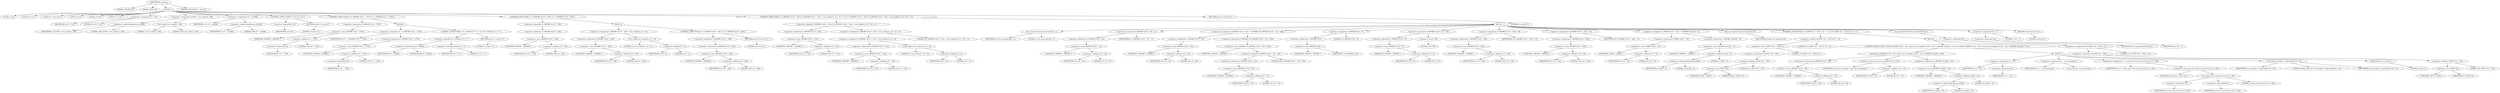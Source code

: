 digraph tftp_connect {  
"1000107" [label = "(METHOD,tftp_connect)" ]
"1000108" [label = "(PARAM,_DWORD *a1)" ]
"1000109" [label = "(PARAM,_BYTE *a2)" ]
"1000110" [label = "(BLOCK,,)" ]
"1000111" [label = "(LOCAL,v3: int)" ]
"1000112" [label = "(LOCAL,v4: int *)" ]
"1000113" [label = "(LOCAL,v5: const char *)" ]
"1000114" [label = "(LOCAL,v9: int)" ]
"1000115" [label = "(LOCAL,v10: int)" ]
"1000116" [label = "(LOCAL,v11: int)" ]
"1000117" [label = "(<operator>.assignment,v9 = 512)" ]
"1000118" [label = "(IDENTIFIER,v9,v9 = 512)" ]
"1000119" [label = "(LITERAL,512,v9 = 512)" ]
"1000120" [label = "(<operator>.assignment,a1[188] = Curl_ccalloc(1, 336))" ]
"1000121" [label = "(<operator>.indirectIndexAccess,a1[188])" ]
"1000122" [label = "(IDENTIFIER,a1,a1[188] = Curl_ccalloc(1, 336))" ]
"1000123" [label = "(LITERAL,188,a1[188] = Curl_ccalloc(1, 336))" ]
"1000124" [label = "(Curl_ccalloc,Curl_ccalloc(1, 336))" ]
"1000125" [label = "(LITERAL,1,Curl_ccalloc(1, 336))" ]
"1000126" [label = "(LITERAL,336,Curl_ccalloc(1, 336))" ]
"1000127" [label = "(<operator>.assignment,v10 = a1[188])" ]
"1000128" [label = "(IDENTIFIER,v10,v10 = a1[188])" ]
"1000129" [label = "(<operator>.indirectIndexAccess,a1[188])" ]
"1000130" [label = "(IDENTIFIER,a1,v10 = a1[188])" ]
"1000131" [label = "(LITERAL,188,v10 = a1[188])" ]
"1000132" [label = "(CONTROL_STRUCTURE,if ( !v10 ),if ( !v10 ))" ]
"1000133" [label = "(<operator>.logicalNot,!v10)" ]
"1000134" [label = "(IDENTIFIER,v10,!v10)" ]
"1000135" [label = "(RETURN,return 27;,return 27;)" ]
"1000136" [label = "(LITERAL,27,return 27;)" ]
"1000137" [label = "(CONTROL_STRUCTURE,if ( *(_DWORD *)(*a1 + 1576) ),if ( *(_DWORD *)(*a1 + 1576) ))" ]
"1000138" [label = "(<operator>.indirection,*(_DWORD *)(*a1 + 1576))" ]
"1000139" [label = "(<operator>.cast,(_DWORD *)(*a1 + 1576))" ]
"1000140" [label = "(UNKNOWN,_DWORD *,_DWORD *)" ]
"1000141" [label = "(<operator>.addition,*a1 + 1576)" ]
"1000142" [label = "(<operator>.indirection,*a1)" ]
"1000143" [label = "(IDENTIFIER,a1,*a1 + 1576)" ]
"1000144" [label = "(LITERAL,1576,*a1 + 1576)" ]
"1000145" [label = "(BLOCK,,)" ]
"1000146" [label = "(<operator>.assignment,v9 = *(_DWORD *)(*a1 + 1576))" ]
"1000147" [label = "(IDENTIFIER,v9,v9 = *(_DWORD *)(*a1 + 1576))" ]
"1000148" [label = "(<operator>.indirection,*(_DWORD *)(*a1 + 1576))" ]
"1000149" [label = "(<operator>.cast,(_DWORD *)(*a1 + 1576))" ]
"1000150" [label = "(UNKNOWN,_DWORD *,_DWORD *)" ]
"1000151" [label = "(<operator>.addition,*a1 + 1576)" ]
"1000152" [label = "(<operator>.indirection,*a1)" ]
"1000153" [label = "(IDENTIFIER,a1,*a1 + 1576)" ]
"1000154" [label = "(LITERAL,1576,*a1 + 1576)" ]
"1000155" [label = "(CONTROL_STRUCTURE,if ( v9 > 65464 || v9 <= 7 ),if ( v9 > 65464 || v9 <= 7 ))" ]
"1000156" [label = "(<operator>.logicalOr,v9 > 65464 || v9 <= 7)" ]
"1000157" [label = "(<operator>.greaterThan,v9 > 65464)" ]
"1000158" [label = "(IDENTIFIER,v9,v9 > 65464)" ]
"1000159" [label = "(LITERAL,65464,v9 > 65464)" ]
"1000160" [label = "(<operator>.lessEqualsThan,v9 <= 7)" ]
"1000161" [label = "(IDENTIFIER,v9,v9 <= 7)" ]
"1000162" [label = "(LITERAL,7,v9 <= 7)" ]
"1000163" [label = "(RETURN,return 71;,return 71;)" ]
"1000164" [label = "(LITERAL,71,return 71;)" ]
"1000165" [label = "(CONTROL_STRUCTURE,if ( !*(_DWORD *)(v10 + 328) ),if ( !*(_DWORD *)(v10 + 328) ))" ]
"1000166" [label = "(<operator>.logicalNot,!*(_DWORD *)(v10 + 328))" ]
"1000167" [label = "(<operator>.indirection,*(_DWORD *)(v10 + 328))" ]
"1000168" [label = "(<operator>.cast,(_DWORD *)(v10 + 328))" ]
"1000169" [label = "(UNKNOWN,_DWORD *,_DWORD *)" ]
"1000170" [label = "(<operator>.addition,v10 + 328)" ]
"1000171" [label = "(IDENTIFIER,v10,v10 + 328)" ]
"1000172" [label = "(LITERAL,328,v10 + 328)" ]
"1000173" [label = "(BLOCK,,)" ]
"1000174" [label = "(<operator>.assignment,*(_DWORD *)(v10 + 328) = Curl_ccalloc(1u, v9 + 4))" ]
"1000175" [label = "(<operator>.indirection,*(_DWORD *)(v10 + 328))" ]
"1000176" [label = "(<operator>.cast,(_DWORD *)(v10 + 328))" ]
"1000177" [label = "(UNKNOWN,_DWORD *,_DWORD *)" ]
"1000178" [label = "(<operator>.addition,v10 + 328)" ]
"1000179" [label = "(IDENTIFIER,v10,v10 + 328)" ]
"1000180" [label = "(LITERAL,328,v10 + 328)" ]
"1000181" [label = "(Curl_ccalloc,Curl_ccalloc(1u, v9 + 4))" ]
"1000182" [label = "(LITERAL,1u,Curl_ccalloc(1u, v9 + 4))" ]
"1000183" [label = "(<operator>.addition,v9 + 4)" ]
"1000184" [label = "(IDENTIFIER,v9,v9 + 4)" ]
"1000185" [label = "(LITERAL,4,v9 + 4)" ]
"1000186" [label = "(CONTROL_STRUCTURE,if ( !*(_DWORD *)(v10 + 328) ),if ( !*(_DWORD *)(v10 + 328) ))" ]
"1000187" [label = "(<operator>.logicalNot,!*(_DWORD *)(v10 + 328))" ]
"1000188" [label = "(<operator>.indirection,*(_DWORD *)(v10 + 328))" ]
"1000189" [label = "(<operator>.cast,(_DWORD *)(v10 + 328))" ]
"1000190" [label = "(UNKNOWN,_DWORD *,_DWORD *)" ]
"1000191" [label = "(<operator>.addition,v10 + 328)" ]
"1000192" [label = "(IDENTIFIER,v10,v10 + 328)" ]
"1000193" [label = "(LITERAL,328,v10 + 328)" ]
"1000194" [label = "(RETURN,return 27;,return 27;)" ]
"1000195" [label = "(LITERAL,27,return 27;)" ]
"1000196" [label = "(CONTROL_STRUCTURE,if ( *(_DWORD *)(v10 + 332) || (*(_DWORD *)(v10 + 332) = Curl_ccalloc(1u, v9 + 4)) != 0 ),if ( *(_DWORD *)(v10 + 332) || (*(_DWORD *)(v10 + 332) = Curl_ccalloc(1u, v9 + 4)) != 0 ))" ]
"1000197" [label = "(<operator>.logicalOr,*(_DWORD *)(v10 + 332) || (*(_DWORD *)(v10 + 332) = Curl_ccalloc(1u, v9 + 4)) != 0)" ]
"1000198" [label = "(<operator>.indirection,*(_DWORD *)(v10 + 332))" ]
"1000199" [label = "(<operator>.cast,(_DWORD *)(v10 + 332))" ]
"1000200" [label = "(UNKNOWN,_DWORD *,_DWORD *)" ]
"1000201" [label = "(<operator>.addition,v10 + 332)" ]
"1000202" [label = "(IDENTIFIER,v10,v10 + 332)" ]
"1000203" [label = "(LITERAL,332,v10 + 332)" ]
"1000204" [label = "(<operator>.notEquals,(*(_DWORD *)(v10 + 332) = Curl_ccalloc(1u, v9 + 4)) != 0)" ]
"1000205" [label = "(<operator>.assignment,*(_DWORD *)(v10 + 332) = Curl_ccalloc(1u, v9 + 4))" ]
"1000206" [label = "(<operator>.indirection,*(_DWORD *)(v10 + 332))" ]
"1000207" [label = "(<operator>.cast,(_DWORD *)(v10 + 332))" ]
"1000208" [label = "(UNKNOWN,_DWORD *,_DWORD *)" ]
"1000209" [label = "(<operator>.addition,v10 + 332)" ]
"1000210" [label = "(IDENTIFIER,v10,v10 + 332)" ]
"1000211" [label = "(LITERAL,332,v10 + 332)" ]
"1000212" [label = "(Curl_ccalloc,Curl_ccalloc(1u, v9 + 4))" ]
"1000213" [label = "(LITERAL,1u,Curl_ccalloc(1u, v9 + 4))" ]
"1000214" [label = "(<operator>.addition,v9 + 4)" ]
"1000215" [label = "(IDENTIFIER,v9,v9 + 4)" ]
"1000216" [label = "(LITERAL,4,v9 + 4)" ]
"1000217" [label = "(LITERAL,0,(*(_DWORD *)(v10 + 332) = Curl_ccalloc(1u, v9 + 4)) != 0)" ]
"1000218" [label = "(BLOCK,,)" ]
"1000219" [label = "(Curl_conncontrol,Curl_conncontrol(a1, 1))" ]
"1000220" [label = "(IDENTIFIER,a1,Curl_conncontrol(a1, 1))" ]
"1000221" [label = "(LITERAL,1,Curl_conncontrol(a1, 1))" ]
"1000222" [label = "(<operator>.assignment,*(_DWORD *)(v10 + 16) = a1)" ]
"1000223" [label = "(<operator>.indirection,*(_DWORD *)(v10 + 16))" ]
"1000224" [label = "(<operator>.cast,(_DWORD *)(v10 + 16))" ]
"1000225" [label = "(UNKNOWN,_DWORD *,_DWORD *)" ]
"1000226" [label = "(<operator>.addition,v10 + 16)" ]
"1000227" [label = "(IDENTIFIER,v10,v10 + 16)" ]
"1000228" [label = "(LITERAL,16,v10 + 16)" ]
"1000229" [label = "(IDENTIFIER,a1,*(_DWORD *)(v10 + 16) = a1)" ]
"1000230" [label = "(<operator>.assignment,*(_DWORD *)(v10 + 20) = *(_DWORD *)(*(_DWORD *)(v10 + 16) + 420))" ]
"1000231" [label = "(<operator>.indirection,*(_DWORD *)(v10 + 20))" ]
"1000232" [label = "(<operator>.cast,(_DWORD *)(v10 + 20))" ]
"1000233" [label = "(UNKNOWN,_DWORD *,_DWORD *)" ]
"1000234" [label = "(<operator>.addition,v10 + 20)" ]
"1000235" [label = "(IDENTIFIER,v10,v10 + 20)" ]
"1000236" [label = "(LITERAL,20,v10 + 20)" ]
"1000237" [label = "(<operator>.indirection,*(_DWORD *)(*(_DWORD *)(v10 + 16) + 420))" ]
"1000238" [label = "(<operator>.cast,(_DWORD *)(*(_DWORD *)(v10 + 16) + 420))" ]
"1000239" [label = "(UNKNOWN,_DWORD *,_DWORD *)" ]
"1000240" [label = "(<operator>.addition,*(_DWORD *)(v10 + 16) + 420)" ]
"1000241" [label = "(<operator>.indirection,*(_DWORD *)(v10 + 16))" ]
"1000242" [label = "(<operator>.cast,(_DWORD *)(v10 + 16))" ]
"1000243" [label = "(UNKNOWN,_DWORD *,_DWORD *)" ]
"1000244" [label = "(<operator>.addition,v10 + 16)" ]
"1000245" [label = "(IDENTIFIER,v10,v10 + 16)" ]
"1000246" [label = "(LITERAL,16,v10 + 16)" ]
"1000247" [label = "(LITERAL,420,*(_DWORD *)(v10 + 16) + 420)" ]
"1000248" [label = "(<operator>.assignment,*(_DWORD *)v10 = 0)" ]
"1000249" [label = "(<operator>.indirection,*(_DWORD *)v10)" ]
"1000250" [label = "(<operator>.cast,(_DWORD *)v10)" ]
"1000251" [label = "(UNKNOWN,_DWORD *,_DWORD *)" ]
"1000252" [label = "(IDENTIFIER,v10,(_DWORD *)v10)" ]
"1000253" [label = "(LITERAL,0,*(_DWORD *)v10 = 0)" ]
"1000254" [label = "(<operator>.assignment,*(_DWORD *)(v10 + 8) = -100)" ]
"1000255" [label = "(<operator>.indirection,*(_DWORD *)(v10 + 8))" ]
"1000256" [label = "(<operator>.cast,(_DWORD *)(v10 + 8))" ]
"1000257" [label = "(UNKNOWN,_DWORD *,_DWORD *)" ]
"1000258" [label = "(<operator>.addition,v10 + 8)" ]
"1000259" [label = "(IDENTIFIER,v10,v10 + 8)" ]
"1000260" [label = "(LITERAL,8,v10 + 8)" ]
"1000261" [label = "(<operator>.minus,-100)" ]
"1000262" [label = "(LITERAL,100,-100)" ]
"1000263" [label = "(<operator>.assignment,*(_DWORD *)(v10 + 320) = v9)" ]
"1000264" [label = "(<operator>.indirection,*(_DWORD *)(v10 + 320))" ]
"1000265" [label = "(<operator>.cast,(_DWORD *)(v10 + 320))" ]
"1000266" [label = "(UNKNOWN,_DWORD *,_DWORD *)" ]
"1000267" [label = "(<operator>.addition,v10 + 320)" ]
"1000268" [label = "(IDENTIFIER,v10,v10 + 320)" ]
"1000269" [label = "(LITERAL,320,v10 + 320)" ]
"1000270" [label = "(IDENTIFIER,v9,*(_DWORD *)(v10 + 320) = v9)" ]
"1000271" [label = "(<operator>.assignment,*(_DWORD *)(v10 + 324) = v9)" ]
"1000272" [label = "(<operator>.indirection,*(_DWORD *)(v10 + 324))" ]
"1000273" [label = "(<operator>.cast,(_DWORD *)(v10 + 324))" ]
"1000274" [label = "(UNKNOWN,_DWORD *,_DWORD *)" ]
"1000275" [label = "(<operator>.addition,v10 + 324)" ]
"1000276" [label = "(IDENTIFIER,v10,v10 + 324)" ]
"1000277" [label = "(LITERAL,324,v10 + 324)" ]
"1000278" [label = "(IDENTIFIER,v9,*(_DWORD *)(v10 + 324) = v9)" ]
"1000279" [label = "(<operator>.assignment,*(_WORD *)(v10 + 52) = *(_DWORD *)(a1[20] + 4))" ]
"1000280" [label = "(<operator>.indirection,*(_WORD *)(v10 + 52))" ]
"1000281" [label = "(<operator>.cast,(_WORD *)(v10 + 52))" ]
"1000282" [label = "(UNKNOWN,_WORD *,_WORD *)" ]
"1000283" [label = "(<operator>.addition,v10 + 52)" ]
"1000284" [label = "(IDENTIFIER,v10,v10 + 52)" ]
"1000285" [label = "(LITERAL,52,v10 + 52)" ]
"1000286" [label = "(<operator>.indirection,*(_DWORD *)(a1[20] + 4))" ]
"1000287" [label = "(<operator>.cast,(_DWORD *)(a1[20] + 4))" ]
"1000288" [label = "(UNKNOWN,_DWORD *,_DWORD *)" ]
"1000289" [label = "(<operator>.addition,a1[20] + 4)" ]
"1000290" [label = "(<operator>.indirectIndexAccess,a1[20])" ]
"1000291" [label = "(IDENTIFIER,a1,a1[20] + 4)" ]
"1000292" [label = "(LITERAL,20,a1[20] + 4)" ]
"1000293" [label = "(LITERAL,4,a1[20] + 4)" ]
"1000294" [label = "(tftp_set_timeouts,tftp_set_timeouts(v10))" ]
"1000295" [label = "(IDENTIFIER,v10,tftp_set_timeouts(v10))" ]
"1000296" [label = "(CONTROL_STRUCTURE,if ( (*((_BYTE *)a1 + 591) & 2) == 0 ),if ( (*((_BYTE *)a1 + 591) & 2) == 0 ))" ]
"1000297" [label = "(<operator>.equals,(*((_BYTE *)a1 + 591) & 2) == 0)" ]
"1000298" [label = "(<operator>.and,*((_BYTE *)a1 + 591) & 2)" ]
"1000299" [label = "(<operator>.indirection,*((_BYTE *)a1 + 591))" ]
"1000300" [label = "(<operator>.addition,(_BYTE *)a1 + 591)" ]
"1000301" [label = "(<operator>.cast,(_BYTE *)a1)" ]
"1000302" [label = "(UNKNOWN,_BYTE *,_BYTE *)" ]
"1000303" [label = "(IDENTIFIER,a1,(_BYTE *)a1)" ]
"1000304" [label = "(LITERAL,591,(_BYTE *)a1 + 591)" ]
"1000305" [label = "(LITERAL,2,*((_BYTE *)a1 + 591) & 2)" ]
"1000306" [label = "(LITERAL,0,(*((_BYTE *)a1 + 591) & 2) == 0)" ]
"1000307" [label = "(BLOCK,,)" ]
"1000308" [label = "(CONTROL_STRUCTURE,if ( bind(*(_DWORD *)(v10 + 20), (const struct sockaddr *)(v10 + 52), *(_DWORD *)(a1[20] + 16)) ),if ( bind(*(_DWORD *)(v10 + 20), (const struct sockaddr *)(v10 + 52), *(_DWORD *)(a1[20] + 16)) ))" ]
"1000309" [label = "(bind,bind(*(_DWORD *)(v10 + 20), (const struct sockaddr *)(v10 + 52), *(_DWORD *)(a1[20] + 16)))" ]
"1000310" [label = "(<operator>.indirection,*(_DWORD *)(v10 + 20))" ]
"1000311" [label = "(<operator>.cast,(_DWORD *)(v10 + 20))" ]
"1000312" [label = "(UNKNOWN,_DWORD *,_DWORD *)" ]
"1000313" [label = "(<operator>.addition,v10 + 20)" ]
"1000314" [label = "(IDENTIFIER,v10,v10 + 20)" ]
"1000315" [label = "(LITERAL,20,v10 + 20)" ]
"1000316" [label = "(<operator>.cast,(const struct sockaddr *)(v10 + 52))" ]
"1000317" [label = "(UNKNOWN,const struct sockaddr *,const struct sockaddr *)" ]
"1000318" [label = "(<operator>.addition,v10 + 52)" ]
"1000319" [label = "(IDENTIFIER,v10,v10 + 52)" ]
"1000320" [label = "(LITERAL,52,v10 + 52)" ]
"1000321" [label = "(<operator>.indirection,*(_DWORD *)(a1[20] + 16))" ]
"1000322" [label = "(<operator>.cast,(_DWORD *)(a1[20] + 16))" ]
"1000323" [label = "(UNKNOWN,_DWORD *,_DWORD *)" ]
"1000324" [label = "(<operator>.addition,a1[20] + 16)" ]
"1000325" [label = "(<operator>.indirectIndexAccess,a1[20])" ]
"1000326" [label = "(IDENTIFIER,a1,a1[20] + 16)" ]
"1000327" [label = "(LITERAL,20,a1[20] + 16)" ]
"1000328" [label = "(LITERAL,16,a1[20] + 16)" ]
"1000329" [label = "(BLOCK,,)" ]
"1000330" [label = "(<operator>.assignment,v3 = *a1)" ]
"1000331" [label = "(IDENTIFIER,v3,v3 = *a1)" ]
"1000332" [label = "(<operator>.indirection,*a1)" ]
"1000333" [label = "(IDENTIFIER,a1,v3 = *a1)" ]
"1000334" [label = "(<operator>.assignment,v4 = _errno_location())" ]
"1000335" [label = "(IDENTIFIER,v4,v4 = _errno_location())" ]
"1000336" [label = "(_errno_location,_errno_location())" ]
"1000337" [label = "(<operator>.assignment,v5 = (const char *)Curl_strerror(*v4, &v11, 128))" ]
"1000338" [label = "(IDENTIFIER,v5,v5 = (const char *)Curl_strerror(*v4, &v11, 128))" ]
"1000339" [label = "(<operator>.cast,(const char *)Curl_strerror(*v4, &v11, 128))" ]
"1000340" [label = "(UNKNOWN,const char *,const char *)" ]
"1000341" [label = "(Curl_strerror,Curl_strerror(*v4, &v11, 128))" ]
"1000342" [label = "(<operator>.indirection,*v4)" ]
"1000343" [label = "(IDENTIFIER,v4,Curl_strerror(*v4, &v11, 128))" ]
"1000344" [label = "(<operator>.addressOf,&v11)" ]
"1000345" [label = "(IDENTIFIER,v11,Curl_strerror(*v4, &v11, 128))" ]
"1000346" [label = "(LITERAL,128,Curl_strerror(*v4, &v11, 128))" ]
"1000347" [label = "(Curl_failf,Curl_failf(v3, \"bind() failed; %s\", v5))" ]
"1000348" [label = "(IDENTIFIER,v3,Curl_failf(v3, \"bind() failed; %s\", v5))" ]
"1000349" [label = "(LITERAL,\"bind() failed; %s\",Curl_failf(v3, \"bind() failed; %s\", v5))" ]
"1000350" [label = "(IDENTIFIER,v5,Curl_failf(v3, \"bind() failed; %s\", v5))" ]
"1000351" [label = "(RETURN,return 7;,return 7;)" ]
"1000352" [label = "(LITERAL,7,return 7;)" ]
"1000353" [label = "(<operators>.assignmentOr,*((_BYTE *)a1 + 591) |= 2u)" ]
"1000354" [label = "(<operator>.indirection,*((_BYTE *)a1 + 591))" ]
"1000355" [label = "(<operator>.addition,(_BYTE *)a1 + 591)" ]
"1000356" [label = "(<operator>.cast,(_BYTE *)a1)" ]
"1000357" [label = "(UNKNOWN,_BYTE *,_BYTE *)" ]
"1000358" [label = "(IDENTIFIER,a1,(_BYTE *)a1)" ]
"1000359" [label = "(LITERAL,591,(_BYTE *)a1 + 591)" ]
"1000360" [label = "(LITERAL,2u,*((_BYTE *)a1 + 591) |= 2u)" ]
"1000361" [label = "(Curl_pgrsStartNow,Curl_pgrsStartNow(*a1))" ]
"1000362" [label = "(<operator>.indirection,*a1)" ]
"1000363" [label = "(IDENTIFIER,a1,Curl_pgrsStartNow(*a1))" ]
"1000364" [label = "(<operator>.assignment,*a2 = 1)" ]
"1000365" [label = "(<operator>.indirection,*a2)" ]
"1000366" [label = "(IDENTIFIER,a2,*a2 = 1)" ]
"1000367" [label = "(LITERAL,1,*a2 = 1)" ]
"1000368" [label = "(RETURN,return 0;,return 0;)" ]
"1000369" [label = "(LITERAL,0,return 0;)" ]
"1000370" [label = "(RETURN,return 27;,return 27;)" ]
"1000371" [label = "(LITERAL,27,return 27;)" ]
"1000372" [label = "(METHOD_RETURN,int __fastcall)" ]
  "1000107" -> "1000108" 
  "1000107" -> "1000109" 
  "1000107" -> "1000110" 
  "1000107" -> "1000372" 
  "1000110" -> "1000111" 
  "1000110" -> "1000112" 
  "1000110" -> "1000113" 
  "1000110" -> "1000114" 
  "1000110" -> "1000115" 
  "1000110" -> "1000116" 
  "1000110" -> "1000117" 
  "1000110" -> "1000120" 
  "1000110" -> "1000127" 
  "1000110" -> "1000132" 
  "1000110" -> "1000137" 
  "1000110" -> "1000165" 
  "1000110" -> "1000196" 
  "1000110" -> "1000370" 
  "1000117" -> "1000118" 
  "1000117" -> "1000119" 
  "1000120" -> "1000121" 
  "1000120" -> "1000124" 
  "1000121" -> "1000122" 
  "1000121" -> "1000123" 
  "1000124" -> "1000125" 
  "1000124" -> "1000126" 
  "1000127" -> "1000128" 
  "1000127" -> "1000129" 
  "1000129" -> "1000130" 
  "1000129" -> "1000131" 
  "1000132" -> "1000133" 
  "1000132" -> "1000135" 
  "1000133" -> "1000134" 
  "1000135" -> "1000136" 
  "1000137" -> "1000138" 
  "1000137" -> "1000145" 
  "1000138" -> "1000139" 
  "1000139" -> "1000140" 
  "1000139" -> "1000141" 
  "1000141" -> "1000142" 
  "1000141" -> "1000144" 
  "1000142" -> "1000143" 
  "1000145" -> "1000146" 
  "1000145" -> "1000155" 
  "1000146" -> "1000147" 
  "1000146" -> "1000148" 
  "1000148" -> "1000149" 
  "1000149" -> "1000150" 
  "1000149" -> "1000151" 
  "1000151" -> "1000152" 
  "1000151" -> "1000154" 
  "1000152" -> "1000153" 
  "1000155" -> "1000156" 
  "1000155" -> "1000163" 
  "1000156" -> "1000157" 
  "1000156" -> "1000160" 
  "1000157" -> "1000158" 
  "1000157" -> "1000159" 
  "1000160" -> "1000161" 
  "1000160" -> "1000162" 
  "1000163" -> "1000164" 
  "1000165" -> "1000166" 
  "1000165" -> "1000173" 
  "1000166" -> "1000167" 
  "1000167" -> "1000168" 
  "1000168" -> "1000169" 
  "1000168" -> "1000170" 
  "1000170" -> "1000171" 
  "1000170" -> "1000172" 
  "1000173" -> "1000174" 
  "1000173" -> "1000186" 
  "1000174" -> "1000175" 
  "1000174" -> "1000181" 
  "1000175" -> "1000176" 
  "1000176" -> "1000177" 
  "1000176" -> "1000178" 
  "1000178" -> "1000179" 
  "1000178" -> "1000180" 
  "1000181" -> "1000182" 
  "1000181" -> "1000183" 
  "1000183" -> "1000184" 
  "1000183" -> "1000185" 
  "1000186" -> "1000187" 
  "1000186" -> "1000194" 
  "1000187" -> "1000188" 
  "1000188" -> "1000189" 
  "1000189" -> "1000190" 
  "1000189" -> "1000191" 
  "1000191" -> "1000192" 
  "1000191" -> "1000193" 
  "1000194" -> "1000195" 
  "1000196" -> "1000197" 
  "1000196" -> "1000218" 
  "1000197" -> "1000198" 
  "1000197" -> "1000204" 
  "1000198" -> "1000199" 
  "1000199" -> "1000200" 
  "1000199" -> "1000201" 
  "1000201" -> "1000202" 
  "1000201" -> "1000203" 
  "1000204" -> "1000205" 
  "1000204" -> "1000217" 
  "1000205" -> "1000206" 
  "1000205" -> "1000212" 
  "1000206" -> "1000207" 
  "1000207" -> "1000208" 
  "1000207" -> "1000209" 
  "1000209" -> "1000210" 
  "1000209" -> "1000211" 
  "1000212" -> "1000213" 
  "1000212" -> "1000214" 
  "1000214" -> "1000215" 
  "1000214" -> "1000216" 
  "1000218" -> "1000219" 
  "1000218" -> "1000222" 
  "1000218" -> "1000230" 
  "1000218" -> "1000248" 
  "1000218" -> "1000254" 
  "1000218" -> "1000263" 
  "1000218" -> "1000271" 
  "1000218" -> "1000279" 
  "1000218" -> "1000294" 
  "1000218" -> "1000296" 
  "1000218" -> "1000361" 
  "1000218" -> "1000364" 
  "1000218" -> "1000368" 
  "1000219" -> "1000220" 
  "1000219" -> "1000221" 
  "1000222" -> "1000223" 
  "1000222" -> "1000229" 
  "1000223" -> "1000224" 
  "1000224" -> "1000225" 
  "1000224" -> "1000226" 
  "1000226" -> "1000227" 
  "1000226" -> "1000228" 
  "1000230" -> "1000231" 
  "1000230" -> "1000237" 
  "1000231" -> "1000232" 
  "1000232" -> "1000233" 
  "1000232" -> "1000234" 
  "1000234" -> "1000235" 
  "1000234" -> "1000236" 
  "1000237" -> "1000238" 
  "1000238" -> "1000239" 
  "1000238" -> "1000240" 
  "1000240" -> "1000241" 
  "1000240" -> "1000247" 
  "1000241" -> "1000242" 
  "1000242" -> "1000243" 
  "1000242" -> "1000244" 
  "1000244" -> "1000245" 
  "1000244" -> "1000246" 
  "1000248" -> "1000249" 
  "1000248" -> "1000253" 
  "1000249" -> "1000250" 
  "1000250" -> "1000251" 
  "1000250" -> "1000252" 
  "1000254" -> "1000255" 
  "1000254" -> "1000261" 
  "1000255" -> "1000256" 
  "1000256" -> "1000257" 
  "1000256" -> "1000258" 
  "1000258" -> "1000259" 
  "1000258" -> "1000260" 
  "1000261" -> "1000262" 
  "1000263" -> "1000264" 
  "1000263" -> "1000270" 
  "1000264" -> "1000265" 
  "1000265" -> "1000266" 
  "1000265" -> "1000267" 
  "1000267" -> "1000268" 
  "1000267" -> "1000269" 
  "1000271" -> "1000272" 
  "1000271" -> "1000278" 
  "1000272" -> "1000273" 
  "1000273" -> "1000274" 
  "1000273" -> "1000275" 
  "1000275" -> "1000276" 
  "1000275" -> "1000277" 
  "1000279" -> "1000280" 
  "1000279" -> "1000286" 
  "1000280" -> "1000281" 
  "1000281" -> "1000282" 
  "1000281" -> "1000283" 
  "1000283" -> "1000284" 
  "1000283" -> "1000285" 
  "1000286" -> "1000287" 
  "1000287" -> "1000288" 
  "1000287" -> "1000289" 
  "1000289" -> "1000290" 
  "1000289" -> "1000293" 
  "1000290" -> "1000291" 
  "1000290" -> "1000292" 
  "1000294" -> "1000295" 
  "1000296" -> "1000297" 
  "1000296" -> "1000307" 
  "1000297" -> "1000298" 
  "1000297" -> "1000306" 
  "1000298" -> "1000299" 
  "1000298" -> "1000305" 
  "1000299" -> "1000300" 
  "1000300" -> "1000301" 
  "1000300" -> "1000304" 
  "1000301" -> "1000302" 
  "1000301" -> "1000303" 
  "1000307" -> "1000308" 
  "1000307" -> "1000353" 
  "1000308" -> "1000309" 
  "1000308" -> "1000329" 
  "1000309" -> "1000310" 
  "1000309" -> "1000316" 
  "1000309" -> "1000321" 
  "1000310" -> "1000311" 
  "1000311" -> "1000312" 
  "1000311" -> "1000313" 
  "1000313" -> "1000314" 
  "1000313" -> "1000315" 
  "1000316" -> "1000317" 
  "1000316" -> "1000318" 
  "1000318" -> "1000319" 
  "1000318" -> "1000320" 
  "1000321" -> "1000322" 
  "1000322" -> "1000323" 
  "1000322" -> "1000324" 
  "1000324" -> "1000325" 
  "1000324" -> "1000328" 
  "1000325" -> "1000326" 
  "1000325" -> "1000327" 
  "1000329" -> "1000330" 
  "1000329" -> "1000334" 
  "1000329" -> "1000337" 
  "1000329" -> "1000347" 
  "1000329" -> "1000351" 
  "1000330" -> "1000331" 
  "1000330" -> "1000332" 
  "1000332" -> "1000333" 
  "1000334" -> "1000335" 
  "1000334" -> "1000336" 
  "1000337" -> "1000338" 
  "1000337" -> "1000339" 
  "1000339" -> "1000340" 
  "1000339" -> "1000341" 
  "1000341" -> "1000342" 
  "1000341" -> "1000344" 
  "1000341" -> "1000346" 
  "1000342" -> "1000343" 
  "1000344" -> "1000345" 
  "1000347" -> "1000348" 
  "1000347" -> "1000349" 
  "1000347" -> "1000350" 
  "1000351" -> "1000352" 
  "1000353" -> "1000354" 
  "1000353" -> "1000360" 
  "1000354" -> "1000355" 
  "1000355" -> "1000356" 
  "1000355" -> "1000359" 
  "1000356" -> "1000357" 
  "1000356" -> "1000358" 
  "1000361" -> "1000362" 
  "1000362" -> "1000363" 
  "1000364" -> "1000365" 
  "1000364" -> "1000367" 
  "1000365" -> "1000366" 
  "1000368" -> "1000369" 
  "1000370" -> "1000371" 
}
